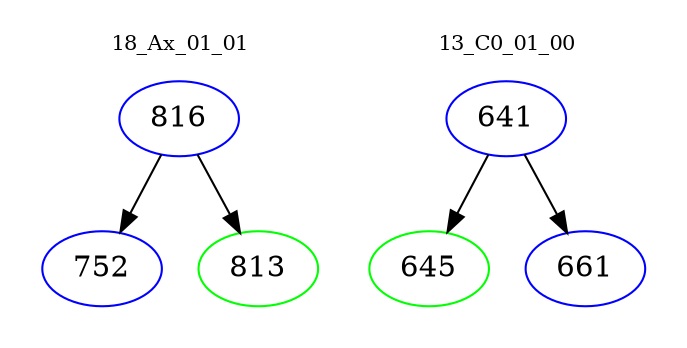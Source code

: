 digraph{
subgraph cluster_0 {
color = white
label = "18_Ax_01_01";
fontsize=10;
T0_816 [label="816", color="blue"]
T0_816 -> T0_752 [color="black"]
T0_752 [label="752", color="blue"]
T0_816 -> T0_813 [color="black"]
T0_813 [label="813", color="green"]
}
subgraph cluster_1 {
color = white
label = "13_C0_01_00";
fontsize=10;
T1_641 [label="641", color="blue"]
T1_641 -> T1_645 [color="black"]
T1_645 [label="645", color="green"]
T1_641 -> T1_661 [color="black"]
T1_661 [label="661", color="blue"]
}
}
